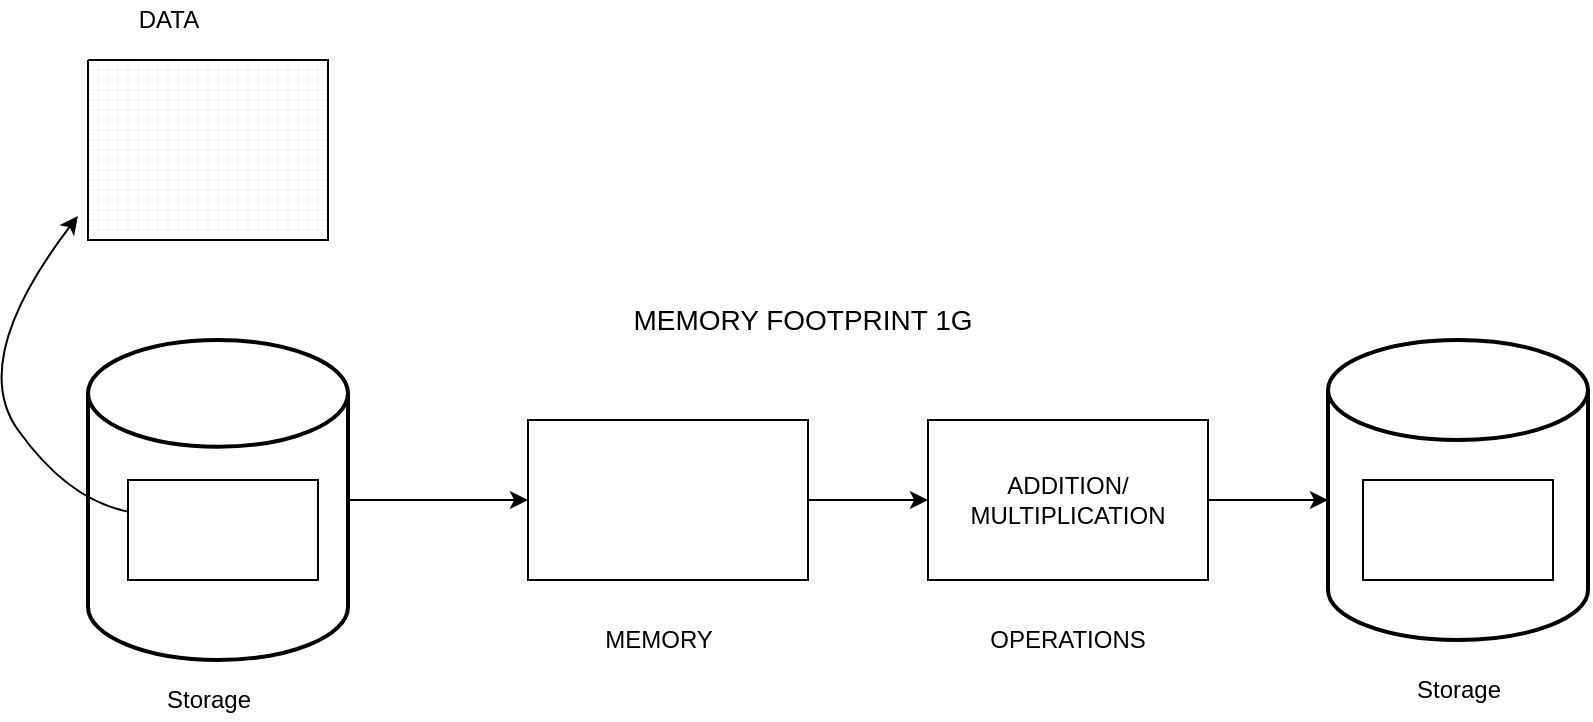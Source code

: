 <mxfile version="18.1.2" type="github" pages="2">
  <diagram id="Z8lrXqX6yz6kbstdvlWV" name="Page-1">
    <mxGraphModel dx="1186" dy="739" grid="1" gridSize="10" guides="1" tooltips="1" connect="1" arrows="1" fold="1" page="1" pageScale="1" pageWidth="850" pageHeight="1100" math="0" shadow="0">
      <root>
        <mxCell id="0" />
        <mxCell id="1" parent="0" />
        <mxCell id="6_9mZuORXE2Q4QrDQ7FA-13" style="edgeStyle=orthogonalEdgeStyle;rounded=0;orthogonalLoop=1;jettySize=auto;html=1;" parent="1" source="6_9mZuORXE2Q4QrDQ7FA-3" edge="1">
          <mxGeometry relative="1" as="geometry">
            <mxPoint x="290" y="450" as="targetPoint" />
          </mxGeometry>
        </mxCell>
        <mxCell id="6_9mZuORXE2Q4QrDQ7FA-3" value="" style="strokeWidth=2;html=1;shape=mxgraph.flowchart.database;whiteSpace=wrap;" parent="1" vertex="1">
          <mxGeometry x="70" y="370" width="130" height="160" as="geometry" />
        </mxCell>
        <mxCell id="6_9mZuORXE2Q4QrDQ7FA-6" value="" style="verticalLabelPosition=bottom;verticalAlign=top;html=1;shape=mxgraph.basic.patternFillRect;fillStyle=grid;step=5;fillStrokeWidth=0.2;fillStrokeColor=#dddddd;" parent="1" vertex="1">
          <mxGeometry x="70" y="230" width="120" height="90" as="geometry" />
        </mxCell>
        <mxCell id="6_9mZuORXE2Q4QrDQ7FA-7" value="" style="rounded=0;whiteSpace=wrap;html=1;" parent="1" vertex="1">
          <mxGeometry x="90" y="440" width="95" height="50" as="geometry" />
        </mxCell>
        <mxCell id="6_9mZuORXE2Q4QrDQ7FA-9" value="" style="curved=1;endArrow=classic;html=1;rounded=0;entryX=-0.042;entryY=0.867;entryDx=0;entryDy=0;entryPerimeter=0;" parent="1" source="6_9mZuORXE2Q4QrDQ7FA-7" target="6_9mZuORXE2Q4QrDQ7FA-6" edge="1">
          <mxGeometry width="50" height="50" relative="1" as="geometry">
            <mxPoint x="10" y="410" as="sourcePoint" />
            <mxPoint x="60" y="360" as="targetPoint" />
            <Array as="points">
              <mxPoint x="60" y="450" />
              <mxPoint x="10" y="380" />
            </Array>
          </mxGeometry>
        </mxCell>
        <mxCell id="6_9mZuORXE2Q4QrDQ7FA-26" style="edgeStyle=orthogonalEdgeStyle;rounded=0;orthogonalLoop=1;jettySize=auto;html=1;entryX=0;entryY=0.5;entryDx=0;entryDy=0;" parent="1" source="6_9mZuORXE2Q4QrDQ7FA-10" target="6_9mZuORXE2Q4QrDQ7FA-14" edge="1">
          <mxGeometry relative="1" as="geometry" />
        </mxCell>
        <mxCell id="6_9mZuORXE2Q4QrDQ7FA-10" value="" style="rounded=0;whiteSpace=wrap;html=1;" parent="1" vertex="1">
          <mxGeometry x="290" y="410" width="140" height="80" as="geometry" />
        </mxCell>
        <mxCell id="6_9mZuORXE2Q4QrDQ7FA-27" style="edgeStyle=orthogonalEdgeStyle;rounded=0;orthogonalLoop=1;jettySize=auto;html=1;exitX=1;exitY=0.5;exitDx=0;exitDy=0;" parent="1" source="6_9mZuORXE2Q4QrDQ7FA-14" edge="1">
          <mxGeometry relative="1" as="geometry">
            <mxPoint x="690" y="450" as="targetPoint" />
          </mxGeometry>
        </mxCell>
        <mxCell id="6_9mZuORXE2Q4QrDQ7FA-14" value="ADDITION/&lt;br&gt;MULTIPLICATION" style="rounded=0;whiteSpace=wrap;html=1;" parent="1" vertex="1">
          <mxGeometry x="490" y="410" width="140" height="80" as="geometry" />
        </mxCell>
        <mxCell id="6_9mZuORXE2Q4QrDQ7FA-18" value="DATA" style="text;html=1;align=center;verticalAlign=middle;resizable=0;points=[];autosize=1;strokeColor=none;fillColor=none;" parent="1" vertex="1">
          <mxGeometry x="85" y="200" width="50" height="20" as="geometry" />
        </mxCell>
        <mxCell id="6_9mZuORXE2Q4QrDQ7FA-19" value="Storage" style="text;html=1;align=center;verticalAlign=middle;resizable=0;points=[];autosize=1;strokeColor=none;fillColor=none;" parent="1" vertex="1">
          <mxGeometry x="100" y="540" width="60" height="20" as="geometry" />
        </mxCell>
        <mxCell id="6_9mZuORXE2Q4QrDQ7FA-20" value="MEMORY" style="text;html=1;align=center;verticalAlign=middle;resizable=0;points=[];autosize=1;strokeColor=none;fillColor=none;" parent="1" vertex="1">
          <mxGeometry x="320" y="510" width="70" height="20" as="geometry" />
        </mxCell>
        <mxCell id="6_9mZuORXE2Q4QrDQ7FA-21" value="OPERATIONS" style="text;html=1;strokeColor=none;fillColor=none;align=center;verticalAlign=middle;whiteSpace=wrap;rounded=0;" parent="1" vertex="1">
          <mxGeometry x="530" y="505" width="60" height="30" as="geometry" />
        </mxCell>
        <mxCell id="6_9mZuORXE2Q4QrDQ7FA-25" value="" style="strokeWidth=2;html=1;shape=mxgraph.flowchart.database;whiteSpace=wrap;" parent="1" vertex="1">
          <mxGeometry x="690" y="370" width="130" height="150" as="geometry" />
        </mxCell>
        <mxCell id="6_9mZuORXE2Q4QrDQ7FA-28" value="" style="rounded=0;whiteSpace=wrap;html=1;" parent="1" vertex="1">
          <mxGeometry x="707.5" y="440" width="95" height="50" as="geometry" />
        </mxCell>
        <mxCell id="6_9mZuORXE2Q4QrDQ7FA-29" value="&lt;font style=&quot;font-size: 14px;&quot;&gt;MEMORY FOOTPRINT 1G&lt;/font&gt;" style="text;html=1;strokeColor=none;fillColor=none;align=center;verticalAlign=middle;whiteSpace=wrap;rounded=0;" parent="1" vertex="1">
          <mxGeometry x="275" y="340" width="305" height="40" as="geometry" />
        </mxCell>
        <mxCell id="6_9mZuORXE2Q4QrDQ7FA-31" value="Storage" style="text;html=1;align=center;verticalAlign=middle;resizable=0;points=[];autosize=1;strokeColor=none;fillColor=none;" parent="1" vertex="1">
          <mxGeometry x="725" y="535" width="60" height="20" as="geometry" />
        </mxCell>
      </root>
    </mxGraphModel>
  </diagram>
  <diagram id="1ztoNeXD7PFyYtZOvBii" name="Page-2">
    <mxGraphModel dx="1186" dy="682" grid="1" gridSize="10" guides="1" tooltips="1" connect="1" arrows="1" fold="1" page="1" pageScale="1" pageWidth="850" pageHeight="1100" math="0" shadow="0">
      <root>
        <mxCell id="0" />
        <mxCell id="1" parent="0" />
        <mxCell id="k-AqpE8-ASwYvUotrjOZ-1" style="edgeStyle=orthogonalEdgeStyle;rounded=0;orthogonalLoop=1;jettySize=auto;html=1;" edge="1" parent="1" source="k-AqpE8-ASwYvUotrjOZ-2">
          <mxGeometry relative="1" as="geometry">
            <mxPoint x="290" y="450" as="targetPoint" />
          </mxGeometry>
        </mxCell>
        <mxCell id="k-AqpE8-ASwYvUotrjOZ-2" value="" style="strokeWidth=2;html=1;shape=mxgraph.flowchart.database;whiteSpace=wrap;" vertex="1" parent="1">
          <mxGeometry x="70" y="370" width="130" height="160" as="geometry" />
        </mxCell>
        <mxCell id="k-AqpE8-ASwYvUotrjOZ-3" value="" style="verticalLabelPosition=bottom;verticalAlign=top;html=1;shape=mxgraph.basic.patternFillRect;fillStyle=grid;step=5;fillStrokeWidth=0.2;fillStrokeColor=#dddddd;" vertex="1" parent="1">
          <mxGeometry x="70" y="230" width="120" height="90" as="geometry" />
        </mxCell>
        <mxCell id="k-AqpE8-ASwYvUotrjOZ-4" value="" style="rounded=0;whiteSpace=wrap;html=1;" vertex="1" parent="1">
          <mxGeometry x="90" y="440" width="95" height="50" as="geometry" />
        </mxCell>
        <mxCell id="k-AqpE8-ASwYvUotrjOZ-5" value="" style="curved=1;endArrow=classic;html=1;rounded=0;entryX=-0.042;entryY=0.867;entryDx=0;entryDy=0;entryPerimeter=0;" edge="1" parent="1" source="k-AqpE8-ASwYvUotrjOZ-4" target="k-AqpE8-ASwYvUotrjOZ-3">
          <mxGeometry width="50" height="50" relative="1" as="geometry">
            <mxPoint x="10" y="410" as="sourcePoint" />
            <mxPoint x="60" y="360" as="targetPoint" />
            <Array as="points">
              <mxPoint x="60" y="450" />
              <mxPoint x="10" y="380" />
            </Array>
          </mxGeometry>
        </mxCell>
        <mxCell id="k-AqpE8-ASwYvUotrjOZ-22" style="edgeStyle=orthogonalEdgeStyle;rounded=0;orthogonalLoop=1;jettySize=auto;html=1;fontSize=14;" edge="1" parent="1" source="k-AqpE8-ASwYvUotrjOZ-7" target="k-AqpE8-ASwYvUotrjOZ-9">
          <mxGeometry relative="1" as="geometry" />
        </mxCell>
        <mxCell id="k-AqpE8-ASwYvUotrjOZ-7" value="" style="rounded=0;whiteSpace=wrap;html=1;" vertex="1" parent="1">
          <mxGeometry x="290" y="440" width="20" height="20" as="geometry" />
        </mxCell>
        <mxCell id="k-AqpE8-ASwYvUotrjOZ-8" style="edgeStyle=orthogonalEdgeStyle;rounded=0;orthogonalLoop=1;jettySize=auto;html=1;exitX=1;exitY=0.5;exitDx=0;exitDy=0;" edge="1" parent="1" source="k-AqpE8-ASwYvUotrjOZ-9">
          <mxGeometry relative="1" as="geometry">
            <mxPoint x="690" y="450" as="targetPoint" />
          </mxGeometry>
        </mxCell>
        <mxCell id="k-AqpE8-ASwYvUotrjOZ-9" value="ADDITION/&lt;br&gt;MULTIPLICATION" style="rounded=0;whiteSpace=wrap;html=1;" vertex="1" parent="1">
          <mxGeometry x="490" y="410" width="140" height="80" as="geometry" />
        </mxCell>
        <mxCell id="k-AqpE8-ASwYvUotrjOZ-10" value="Storage" style="text;html=1;align=center;verticalAlign=middle;resizable=0;points=[];autosize=1;strokeColor=none;fillColor=none;" vertex="1" parent="1">
          <mxGeometry x="100" y="540" width="60" height="20" as="geometry" />
        </mxCell>
        <mxCell id="k-AqpE8-ASwYvUotrjOZ-11" value="MEMORY" style="text;html=1;align=center;verticalAlign=middle;resizable=0;points=[];autosize=1;strokeColor=none;fillColor=none;" vertex="1" parent="1">
          <mxGeometry x="265" y="480" width="70" height="20" as="geometry" />
        </mxCell>
        <mxCell id="k-AqpE8-ASwYvUotrjOZ-12" value="OPERATIONS" style="text;html=1;strokeColor=none;fillColor=none;align=center;verticalAlign=middle;whiteSpace=wrap;rounded=0;" vertex="1" parent="1">
          <mxGeometry x="530" y="500" width="60" height="30" as="geometry" />
        </mxCell>
        <mxCell id="k-AqpE8-ASwYvUotrjOZ-13" value="" style="strokeWidth=2;html=1;shape=mxgraph.flowchart.database;whiteSpace=wrap;" vertex="1" parent="1">
          <mxGeometry x="690" y="370" width="130" height="150" as="geometry" />
        </mxCell>
        <mxCell id="k-AqpE8-ASwYvUotrjOZ-15" value="&lt;font style=&quot;font-size: 14px;&quot;&gt;MEMORY FOOTPRINT 1KB&lt;/font&gt;" style="text;html=1;strokeColor=none;fillColor=none;align=center;verticalAlign=middle;whiteSpace=wrap;rounded=0;" vertex="1" parent="1">
          <mxGeometry x="275" y="340" width="305" height="40" as="geometry" />
        </mxCell>
        <mxCell id="k-AqpE8-ASwYvUotrjOZ-16" value="Storage" style="text;html=1;align=center;verticalAlign=middle;resizable=0;points=[];autosize=1;strokeColor=none;fillColor=none;" vertex="1" parent="1">
          <mxGeometry x="725" y="535" width="60" height="20" as="geometry" />
        </mxCell>
        <mxCell id="k-AqpE8-ASwYvUotrjOZ-18" value="" style="rounded=0;whiteSpace=wrap;html=1;fontSize=14;fillColor=#FF3333;" vertex="1" parent="1">
          <mxGeometry x="165" y="440" width="20" height="20" as="geometry" />
        </mxCell>
        <mxCell id="k-AqpE8-ASwYvUotrjOZ-20" value="" style="rounded=0;whiteSpace=wrap;html=1;fontSize=14;fillColor=#FF3333;" vertex="1" parent="1">
          <mxGeometry x="700" y="440" width="20" height="20" as="geometry" />
        </mxCell>
        <mxCell id="k-AqpE8-ASwYvUotrjOZ-25" value="" style="endArrow=classic;html=1;rounded=0;fontSize=14;entryX=0.769;entryY=0;entryDx=0;entryDy=0;entryPerimeter=0;" edge="1" parent="1" target="k-AqpE8-ASwYvUotrjOZ-2">
          <mxGeometry width="50" height="50" relative="1" as="geometry">
            <mxPoint x="740" y="360" as="sourcePoint" />
            <mxPoint x="170" y="340" as="targetPoint" />
            <Array as="points">
              <mxPoint x="740" y="330" />
              <mxPoint x="170" y="330" />
            </Array>
          </mxGeometry>
        </mxCell>
      </root>
    </mxGraphModel>
  </diagram>
</mxfile>
